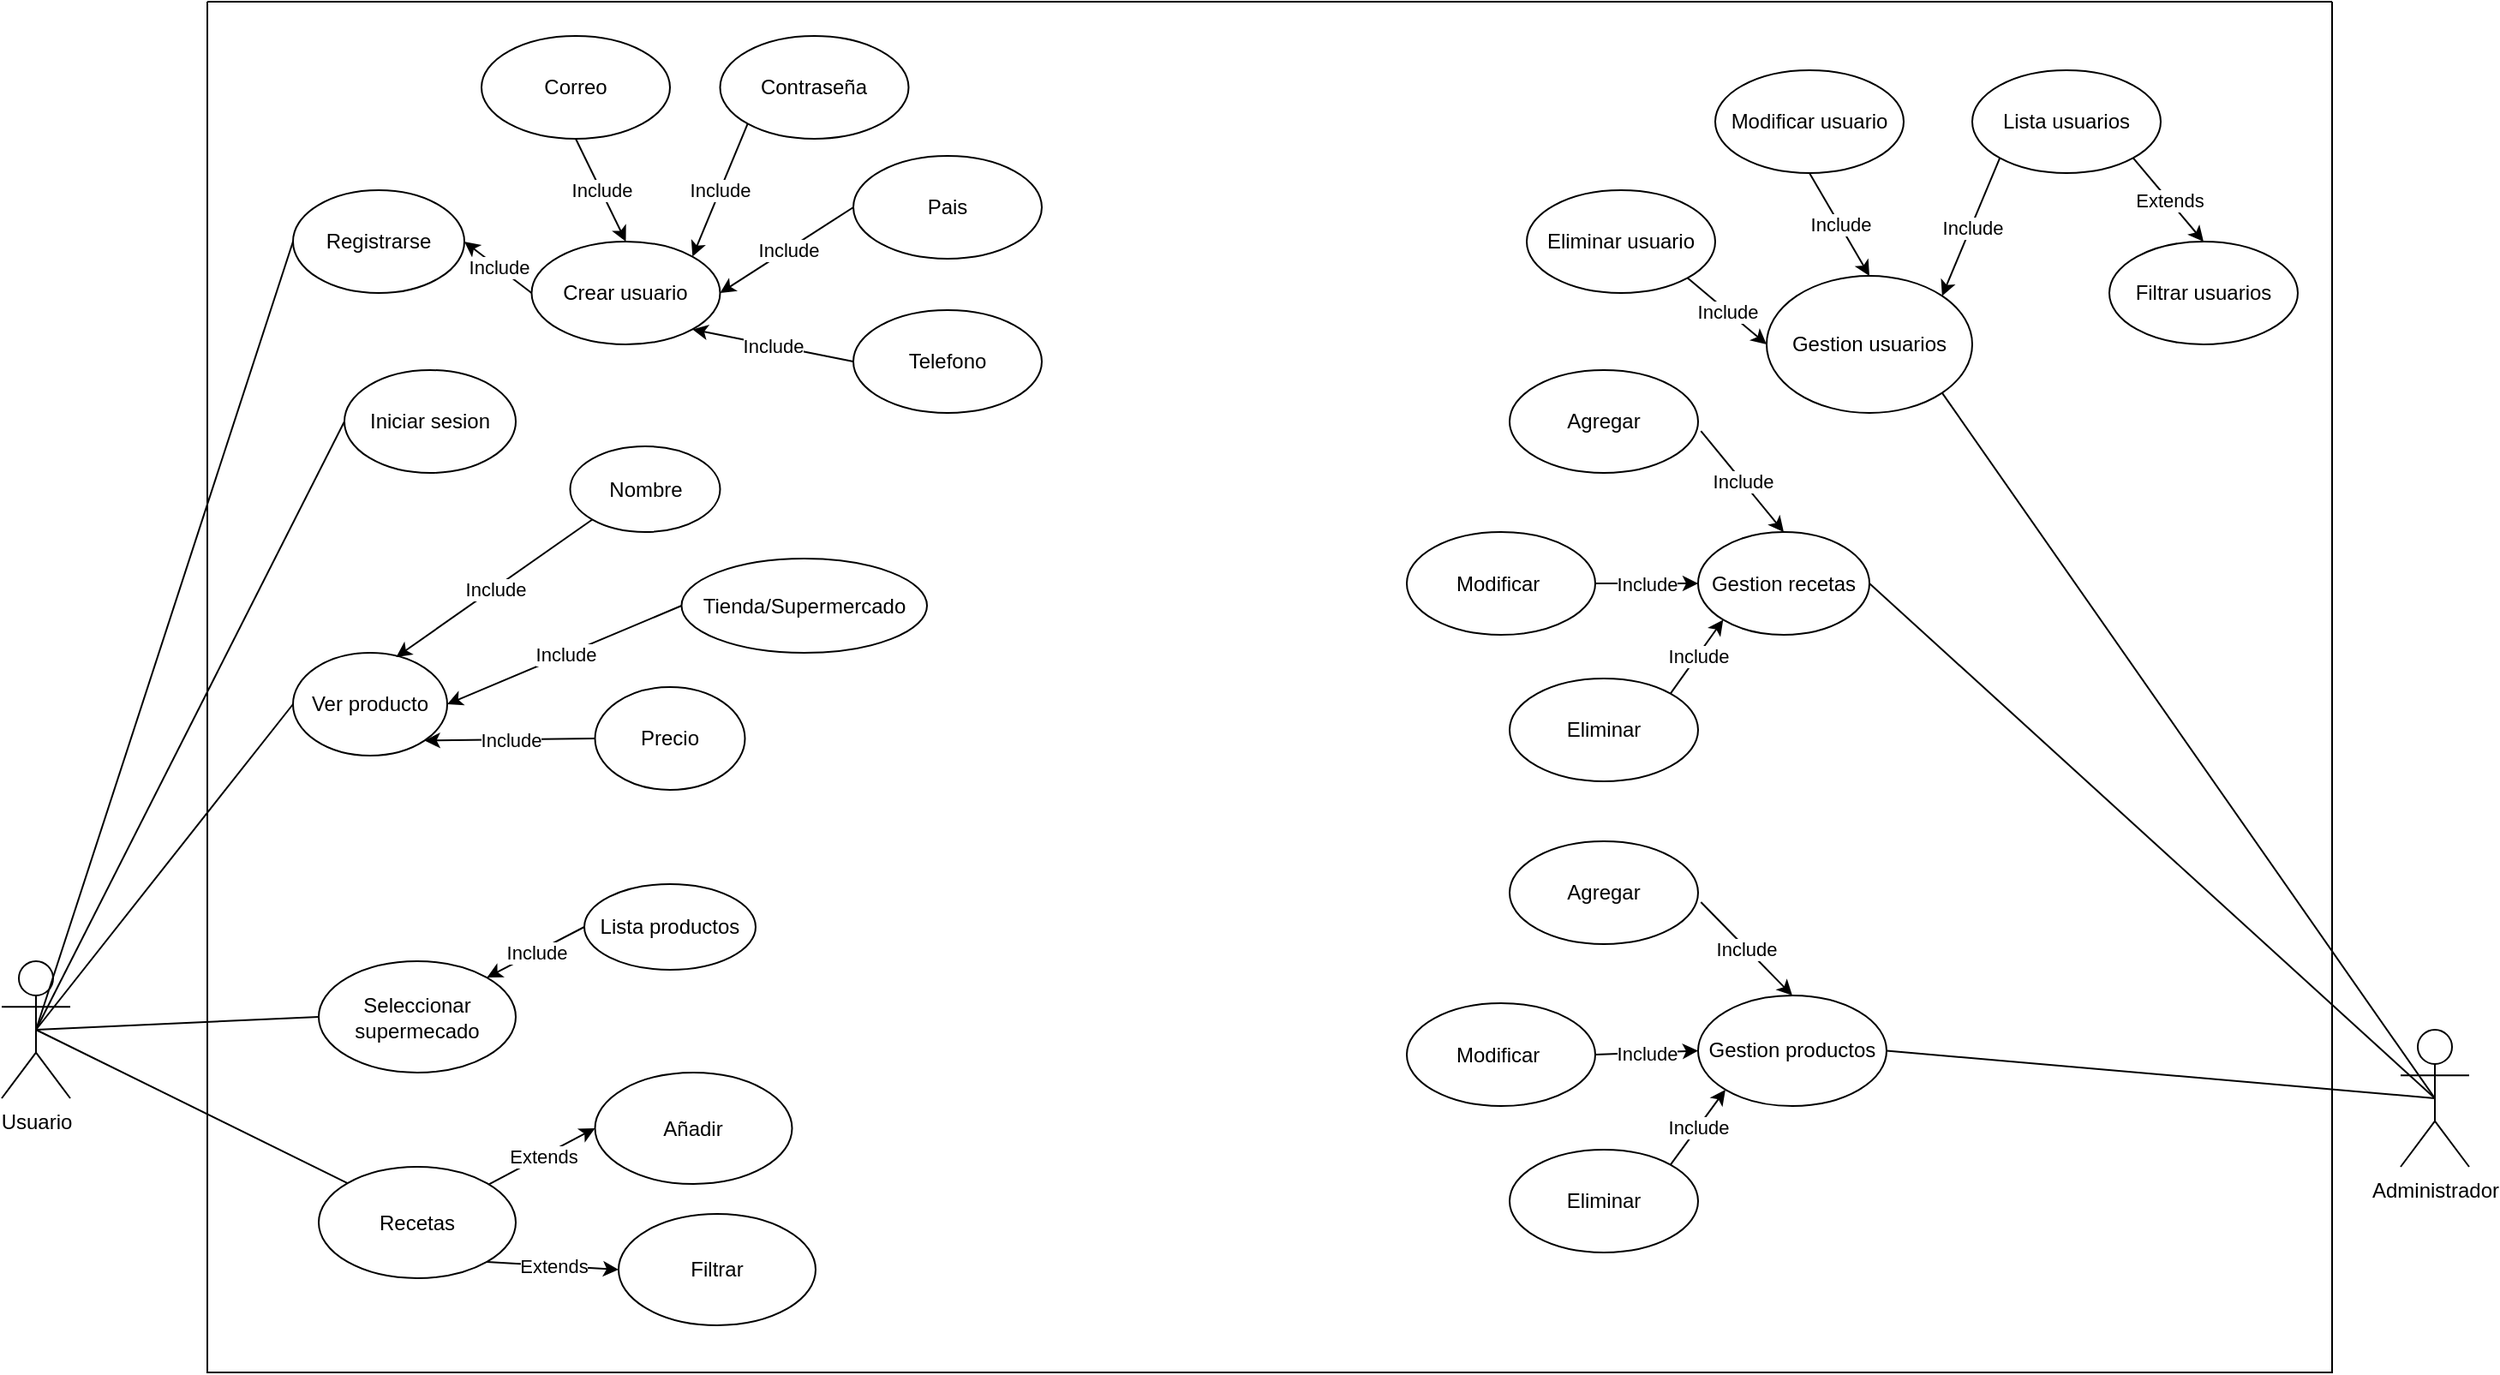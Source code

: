 <mxfile version="26.0.16">
  <diagram name="digrama-casos-uso" id="cVmgFsg3Rx5wpn8s-_xm">
    <mxGraphModel dx="1687" dy="1384" grid="1" gridSize="10" guides="1" tooltips="1" connect="1" arrows="1" fold="1" page="0" pageScale="1" pageWidth="827" pageHeight="1169" math="0" shadow="0">
      <root>
        <mxCell id="0" />
        <mxCell id="1" parent="0" />
        <mxCell id="en6OQ1vkhQpd69jf1zTb-2" value="" style="swimlane;startSize=0;" parent="1" vertex="1">
          <mxGeometry x="200" y="-240" width="1240" height="800" as="geometry" />
        </mxCell>
        <mxCell id="en6OQ1vkhQpd69jf1zTb-5" value="Ver producto" style="ellipse;whiteSpace=wrap;html=1;" parent="en6OQ1vkhQpd69jf1zTb-2" vertex="1">
          <mxGeometry x="50" y="380" width="90" height="60" as="geometry" />
        </mxCell>
        <mxCell id="en6OQ1vkhQpd69jf1zTb-7" value="Nombre" style="ellipse;whiteSpace=wrap;html=1;" parent="en6OQ1vkhQpd69jf1zTb-2" vertex="1">
          <mxGeometry x="211.75" y="259.5" width="87.5" height="50" as="geometry" />
        </mxCell>
        <mxCell id="en6OQ1vkhQpd69jf1zTb-11" value="Gestion recetas" style="ellipse;whiteSpace=wrap;html=1;" parent="en6OQ1vkhQpd69jf1zTb-2" vertex="1">
          <mxGeometry x="870" y="309.5" width="100" height="60" as="geometry" />
        </mxCell>
        <mxCell id="en6OQ1vkhQpd69jf1zTb-12" value="Agregar" style="ellipse;whiteSpace=wrap;html=1;" parent="en6OQ1vkhQpd69jf1zTb-2" vertex="1">
          <mxGeometry x="760" y="215" width="110" height="60" as="geometry" />
        </mxCell>
        <mxCell id="en6OQ1vkhQpd69jf1zTb-13" value="Modificar&amp;nbsp;" style="ellipse;whiteSpace=wrap;html=1;" parent="en6OQ1vkhQpd69jf1zTb-2" vertex="1">
          <mxGeometry x="700" y="309.5" width="110" height="60" as="geometry" />
        </mxCell>
        <mxCell id="en6OQ1vkhQpd69jf1zTb-14" value="Eliminar" style="ellipse;whiteSpace=wrap;html=1;" parent="en6OQ1vkhQpd69jf1zTb-2" vertex="1">
          <mxGeometry x="760" y="395" width="110" height="60" as="geometry" />
        </mxCell>
        <mxCell id="en6OQ1vkhQpd69jf1zTb-16" value="" style="endArrow=classic;html=1;rounded=0;exitX=1.015;exitY=0.592;exitDx=0;exitDy=0;exitPerimeter=0;entryX=0.5;entryY=0;entryDx=0;entryDy=0;" parent="en6OQ1vkhQpd69jf1zTb-2" source="en6OQ1vkhQpd69jf1zTb-12" target="en6OQ1vkhQpd69jf1zTb-11" edge="1">
          <mxGeometry relative="1" as="geometry">
            <mxPoint x="890" y="185" as="sourcePoint" />
            <mxPoint x="990" y="185" as="targetPoint" />
          </mxGeometry>
        </mxCell>
        <mxCell id="en6OQ1vkhQpd69jf1zTb-17" value="Include" style="edgeLabel;resizable=0;html=1;;align=center;verticalAlign=middle;" parent="en6OQ1vkhQpd69jf1zTb-16" connectable="0" vertex="1">
          <mxGeometry relative="1" as="geometry" />
        </mxCell>
        <mxCell id="en6OQ1vkhQpd69jf1zTb-19" value="" style="endArrow=classic;html=1;rounded=0;exitX=1;exitY=0.5;exitDx=0;exitDy=0;entryX=0;entryY=0.5;entryDx=0;entryDy=0;" parent="en6OQ1vkhQpd69jf1zTb-2" source="en6OQ1vkhQpd69jf1zTb-13" target="en6OQ1vkhQpd69jf1zTb-11" edge="1">
          <mxGeometry relative="1" as="geometry">
            <mxPoint x="870" y="355" as="sourcePoint" />
            <mxPoint x="918" y="414" as="targetPoint" />
          </mxGeometry>
        </mxCell>
        <mxCell id="en6OQ1vkhQpd69jf1zTb-20" value="Include" style="edgeLabel;resizable=0;html=1;;align=center;verticalAlign=middle;" parent="en6OQ1vkhQpd69jf1zTb-19" connectable="0" vertex="1">
          <mxGeometry relative="1" as="geometry" />
        </mxCell>
        <mxCell id="en6OQ1vkhQpd69jf1zTb-21" value="" style="endArrow=classic;html=1;rounded=0;exitX=1;exitY=0;exitDx=0;exitDy=0;entryX=0;entryY=1;entryDx=0;entryDy=0;" parent="en6OQ1vkhQpd69jf1zTb-2" source="en6OQ1vkhQpd69jf1zTb-14" target="en6OQ1vkhQpd69jf1zTb-11" edge="1">
          <mxGeometry relative="1" as="geometry">
            <mxPoint x="892" y="271" as="sourcePoint" />
            <mxPoint x="940" y="330" as="targetPoint" />
          </mxGeometry>
        </mxCell>
        <mxCell id="en6OQ1vkhQpd69jf1zTb-22" value="Include" style="edgeLabel;resizable=0;html=1;;align=center;verticalAlign=middle;" parent="en6OQ1vkhQpd69jf1zTb-21" connectable="0" vertex="1">
          <mxGeometry relative="1" as="geometry" />
        </mxCell>
        <mxCell id="en6OQ1vkhQpd69jf1zTb-25" value="Gestion usuarios" style="ellipse;whiteSpace=wrap;html=1;" parent="en6OQ1vkhQpd69jf1zTb-2" vertex="1">
          <mxGeometry x="910" y="160" width="120" height="80" as="geometry" />
        </mxCell>
        <mxCell id="en6OQ1vkhQpd69jf1zTb-30" value="Iniciar sesion" style="ellipse;whiteSpace=wrap;html=1;" parent="en6OQ1vkhQpd69jf1zTb-2" vertex="1">
          <mxGeometry x="80" y="215" width="100" height="60" as="geometry" />
        </mxCell>
        <mxCell id="en6OQ1vkhQpd69jf1zTb-23" value="Registrarse" style="ellipse;whiteSpace=wrap;html=1;" parent="en6OQ1vkhQpd69jf1zTb-2" vertex="1">
          <mxGeometry x="50" y="110" width="100" height="60" as="geometry" />
        </mxCell>
        <mxCell id="en6OQ1vkhQpd69jf1zTb-26" value="Crear usuario" style="ellipse;whiteSpace=wrap;html=1;" parent="en6OQ1vkhQpd69jf1zTb-2" vertex="1">
          <mxGeometry x="189.25" y="140" width="110" height="60" as="geometry" />
        </mxCell>
        <mxCell id="en6OQ1vkhQpd69jf1zTb-28" value="" style="endArrow=classic;html=1;rounded=0;exitX=0;exitY=0.5;exitDx=0;exitDy=0;entryX=1;entryY=0.5;entryDx=0;entryDy=0;" parent="en6OQ1vkhQpd69jf1zTb-2" source="en6OQ1vkhQpd69jf1zTb-26" target="en6OQ1vkhQpd69jf1zTb-23" edge="1">
          <mxGeometry relative="1" as="geometry">
            <mxPoint x="184.5" y="240" as="sourcePoint" />
            <mxPoint x="160" y="140" as="targetPoint" />
          </mxGeometry>
        </mxCell>
        <mxCell id="en6OQ1vkhQpd69jf1zTb-29" value="Include" style="edgeLabel;resizable=0;html=1;;align=center;verticalAlign=middle;" parent="en6OQ1vkhQpd69jf1zTb-28" connectable="0" vertex="1">
          <mxGeometry relative="1" as="geometry" />
        </mxCell>
        <mxCell id="en6OQ1vkhQpd69jf1zTb-33" value="Modificar usuario" style="ellipse;whiteSpace=wrap;html=1;" parent="en6OQ1vkhQpd69jf1zTb-2" vertex="1">
          <mxGeometry x="880" y="40" width="110" height="60" as="geometry" />
        </mxCell>
        <mxCell id="en6OQ1vkhQpd69jf1zTb-34" value="Eliminar usuario" style="ellipse;whiteSpace=wrap;html=1;" parent="en6OQ1vkhQpd69jf1zTb-2" vertex="1">
          <mxGeometry x="770" y="110" width="110" height="60" as="geometry" />
        </mxCell>
        <mxCell id="en6OQ1vkhQpd69jf1zTb-35" value="" style="endArrow=classic;html=1;rounded=0;exitX=1;exitY=1;exitDx=0;exitDy=0;entryX=0;entryY=0.5;entryDx=0;entryDy=0;" parent="en6OQ1vkhQpd69jf1zTb-2" source="en6OQ1vkhQpd69jf1zTb-34" target="en6OQ1vkhQpd69jf1zTb-25" edge="1">
          <mxGeometry relative="1" as="geometry">
            <mxPoint x="842" y="276" as="sourcePoint" />
            <mxPoint x="890" y="335" as="targetPoint" />
          </mxGeometry>
        </mxCell>
        <mxCell id="en6OQ1vkhQpd69jf1zTb-36" value="Include" style="edgeLabel;resizable=0;html=1;;align=center;verticalAlign=middle;" parent="en6OQ1vkhQpd69jf1zTb-35" connectable="0" vertex="1">
          <mxGeometry relative="1" as="geometry" />
        </mxCell>
        <mxCell id="en6OQ1vkhQpd69jf1zTb-37" value="" style="endArrow=classic;html=1;rounded=0;exitX=0.5;exitY=1;exitDx=0;exitDy=0;entryX=0.5;entryY=0;entryDx=0;entryDy=0;" parent="en6OQ1vkhQpd69jf1zTb-2" source="en6OQ1vkhQpd69jf1zTb-33" target="en6OQ1vkhQpd69jf1zTb-25" edge="1">
          <mxGeometry relative="1" as="geometry">
            <mxPoint x="852" y="286" as="sourcePoint" />
            <mxPoint x="900" y="345" as="targetPoint" />
          </mxGeometry>
        </mxCell>
        <mxCell id="en6OQ1vkhQpd69jf1zTb-38" value="Include" style="edgeLabel;resizable=0;html=1;;align=center;verticalAlign=middle;" parent="en6OQ1vkhQpd69jf1zTb-37" connectable="0" vertex="1">
          <mxGeometry relative="1" as="geometry" />
        </mxCell>
        <mxCell id="en6OQ1vkhQpd69jf1zTb-80" value="Lista usuarios" style="ellipse;whiteSpace=wrap;html=1;" parent="en6OQ1vkhQpd69jf1zTb-2" vertex="1">
          <mxGeometry x="1030" y="40" width="110" height="60" as="geometry" />
        </mxCell>
        <mxCell id="en6OQ1vkhQpd69jf1zTb-81" value="" style="endArrow=classic;html=1;rounded=0;exitX=0;exitY=1;exitDx=0;exitDy=0;entryX=1;entryY=0;entryDx=0;entryDy=0;" parent="en6OQ1vkhQpd69jf1zTb-2" source="en6OQ1vkhQpd69jf1zTb-80" target="en6OQ1vkhQpd69jf1zTb-25" edge="1">
          <mxGeometry relative="1" as="geometry">
            <mxPoint x="945" y="110" as="sourcePoint" />
            <mxPoint x="980" y="170" as="targetPoint" />
          </mxGeometry>
        </mxCell>
        <mxCell id="en6OQ1vkhQpd69jf1zTb-82" value="Include" style="edgeLabel;resizable=0;html=1;;align=center;verticalAlign=middle;" parent="en6OQ1vkhQpd69jf1zTb-81" connectable="0" vertex="1">
          <mxGeometry relative="1" as="geometry" />
        </mxCell>
        <mxCell id="en6OQ1vkhQpd69jf1zTb-83" value="Filtrar usuarios" style="ellipse;whiteSpace=wrap;html=1;" parent="en6OQ1vkhQpd69jf1zTb-2" vertex="1">
          <mxGeometry x="1110" y="140" width="110" height="60" as="geometry" />
        </mxCell>
        <mxCell id="en6OQ1vkhQpd69jf1zTb-84" value="" style="endArrow=classic;html=1;rounded=0;exitX=1;exitY=1;exitDx=0;exitDy=0;entryX=0.5;entryY=0;entryDx=0;entryDy=0;" parent="en6OQ1vkhQpd69jf1zTb-2" source="en6OQ1vkhQpd69jf1zTb-80" target="en6OQ1vkhQpd69jf1zTb-83" edge="1">
          <mxGeometry relative="1" as="geometry">
            <mxPoint x="1056" y="101" as="sourcePoint" />
            <mxPoint x="1022" y="182" as="targetPoint" />
          </mxGeometry>
        </mxCell>
        <mxCell id="en6OQ1vkhQpd69jf1zTb-85" value="Extends" style="edgeLabel;resizable=0;html=1;;align=center;verticalAlign=middle;" parent="en6OQ1vkhQpd69jf1zTb-84" connectable="0" vertex="1">
          <mxGeometry relative="1" as="geometry" />
        </mxCell>
        <mxCell id="KXxqBj54iLF5H491kml4-2" value="Correo" style="ellipse;whiteSpace=wrap;html=1;" vertex="1" parent="en6OQ1vkhQpd69jf1zTb-2">
          <mxGeometry x="160" y="20" width="110" height="60" as="geometry" />
        </mxCell>
        <mxCell id="KXxqBj54iLF5H491kml4-3" value="" style="endArrow=classic;html=1;rounded=0;exitX=0.5;exitY=1;exitDx=0;exitDy=0;entryX=0.5;entryY=0;entryDx=0;entryDy=0;" edge="1" parent="en6OQ1vkhQpd69jf1zTb-2" source="KXxqBj54iLF5H491kml4-2" target="en6OQ1vkhQpd69jf1zTb-26">
          <mxGeometry relative="1" as="geometry">
            <mxPoint x="231" y="150" as="sourcePoint" />
            <mxPoint x="160" y="150" as="targetPoint" />
          </mxGeometry>
        </mxCell>
        <mxCell id="KXxqBj54iLF5H491kml4-4" value="Include" style="edgeLabel;resizable=0;html=1;;align=center;verticalAlign=middle;" connectable="0" vertex="1" parent="KXxqBj54iLF5H491kml4-3">
          <mxGeometry relative="1" as="geometry" />
        </mxCell>
        <mxCell id="KXxqBj54iLF5H491kml4-5" value="Contraseña" style="ellipse;whiteSpace=wrap;html=1;" vertex="1" parent="en6OQ1vkhQpd69jf1zTb-2">
          <mxGeometry x="299.25" y="20" width="110" height="60" as="geometry" />
        </mxCell>
        <mxCell id="KXxqBj54iLF5H491kml4-6" value="" style="endArrow=classic;html=1;rounded=0;exitX=0;exitY=1;exitDx=0;exitDy=0;entryX=1;entryY=0;entryDx=0;entryDy=0;" edge="1" parent="en6OQ1vkhQpd69jf1zTb-2" source="KXxqBj54iLF5H491kml4-5" target="en6OQ1vkhQpd69jf1zTb-26">
          <mxGeometry relative="1" as="geometry">
            <mxPoint x="264" y="71" as="sourcePoint" />
            <mxPoint x="286" y="120" as="targetPoint" />
          </mxGeometry>
        </mxCell>
        <mxCell id="KXxqBj54iLF5H491kml4-7" value="Include" style="edgeLabel;resizable=0;html=1;;align=center;verticalAlign=middle;" connectable="0" vertex="1" parent="KXxqBj54iLF5H491kml4-6">
          <mxGeometry relative="1" as="geometry" />
        </mxCell>
        <mxCell id="KXxqBj54iLF5H491kml4-8" value="Pais" style="ellipse;whiteSpace=wrap;html=1;" vertex="1" parent="en6OQ1vkhQpd69jf1zTb-2">
          <mxGeometry x="377" y="90" width="110" height="60" as="geometry" />
        </mxCell>
        <mxCell id="KXxqBj54iLF5H491kml4-9" value="" style="endArrow=classic;html=1;rounded=0;exitX=0;exitY=0.5;exitDx=0;exitDy=0;entryX=1;entryY=0.5;entryDx=0;entryDy=0;" edge="1" parent="en6OQ1vkhQpd69jf1zTb-2" source="KXxqBj54iLF5H491kml4-8" target="en6OQ1vkhQpd69jf1zTb-26">
          <mxGeometry relative="1" as="geometry">
            <mxPoint x="336" y="71" as="sourcePoint" />
            <mxPoint x="293" y="159" as="targetPoint" />
          </mxGeometry>
        </mxCell>
        <mxCell id="KXxqBj54iLF5H491kml4-10" value="Include" style="edgeLabel;resizable=0;html=1;;align=center;verticalAlign=middle;" connectable="0" vertex="1" parent="KXxqBj54iLF5H491kml4-9">
          <mxGeometry relative="1" as="geometry" />
        </mxCell>
        <mxCell id="KXxqBj54iLF5H491kml4-11" value="Telefono" style="ellipse;whiteSpace=wrap;html=1;" vertex="1" parent="en6OQ1vkhQpd69jf1zTb-2">
          <mxGeometry x="377" y="180" width="110" height="60" as="geometry" />
        </mxCell>
        <mxCell id="KXxqBj54iLF5H491kml4-12" value="" style="endArrow=classic;html=1;rounded=0;exitX=0;exitY=0.5;exitDx=0;exitDy=0;entryX=1;entryY=1;entryDx=0;entryDy=0;" edge="1" parent="en6OQ1vkhQpd69jf1zTb-2" source="KXxqBj54iLF5H491kml4-11" target="en6OQ1vkhQpd69jf1zTb-26">
          <mxGeometry relative="1" as="geometry">
            <mxPoint x="387" y="120" as="sourcePoint" />
            <mxPoint x="309" y="180" as="targetPoint" />
          </mxGeometry>
        </mxCell>
        <mxCell id="KXxqBj54iLF5H491kml4-13" value="Include" style="edgeLabel;resizable=0;html=1;;align=center;verticalAlign=middle;" connectable="0" vertex="1" parent="KXxqBj54iLF5H491kml4-12">
          <mxGeometry relative="1" as="geometry" />
        </mxCell>
        <mxCell id="KXxqBj54iLF5H491kml4-14" value="" style="endArrow=classic;html=1;rounded=0;exitX=0;exitY=1;exitDx=0;exitDy=0;entryX=0.669;entryY=0.042;entryDx=0;entryDy=0;entryPerimeter=0;" edge="1" parent="en6OQ1vkhQpd69jf1zTb-2" source="en6OQ1vkhQpd69jf1zTb-7" target="en6OQ1vkhQpd69jf1zTb-5">
          <mxGeometry relative="1" as="geometry">
            <mxPoint x="387" y="220" as="sourcePoint" />
            <mxPoint x="293" y="201" as="targetPoint" />
          </mxGeometry>
        </mxCell>
        <mxCell id="KXxqBj54iLF5H491kml4-15" value="Include" style="edgeLabel;resizable=0;html=1;;align=center;verticalAlign=middle;" connectable="0" vertex="1" parent="KXxqBj54iLF5H491kml4-14">
          <mxGeometry relative="1" as="geometry" />
        </mxCell>
        <mxCell id="KXxqBj54iLF5H491kml4-97" value="Tienda/Supermercado" style="ellipse;whiteSpace=wrap;html=1;" vertex="1" parent="en6OQ1vkhQpd69jf1zTb-2">
          <mxGeometry x="276.75" y="325" width="143.25" height="55" as="geometry" />
        </mxCell>
        <mxCell id="KXxqBj54iLF5H491kml4-98" value="Precio" style="ellipse;whiteSpace=wrap;html=1;" vertex="1" parent="en6OQ1vkhQpd69jf1zTb-2">
          <mxGeometry x="226.25" y="400" width="87.5" height="60" as="geometry" />
        </mxCell>
        <mxCell id="KXxqBj54iLF5H491kml4-99" value="" style="endArrow=classic;html=1;rounded=0;exitX=0;exitY=0.5;exitDx=0;exitDy=0;entryX=1;entryY=0.5;entryDx=0;entryDy=0;" edge="1" parent="en6OQ1vkhQpd69jf1zTb-2" source="KXxqBj54iLF5H491kml4-97" target="en6OQ1vkhQpd69jf1zTb-5">
          <mxGeometry relative="1" as="geometry">
            <mxPoint x="387" y="220" as="sourcePoint" />
            <mxPoint x="293" y="201" as="targetPoint" />
          </mxGeometry>
        </mxCell>
        <mxCell id="KXxqBj54iLF5H491kml4-100" value="Include" style="edgeLabel;resizable=0;html=1;;align=center;verticalAlign=middle;" connectable="0" vertex="1" parent="KXxqBj54iLF5H491kml4-99">
          <mxGeometry relative="1" as="geometry" />
        </mxCell>
        <mxCell id="KXxqBj54iLF5H491kml4-101" value="" style="endArrow=classic;html=1;rounded=0;exitX=0;exitY=0.5;exitDx=0;exitDy=0;entryX=1;entryY=1;entryDx=0;entryDy=0;" edge="1" parent="en6OQ1vkhQpd69jf1zTb-2" source="KXxqBj54iLF5H491kml4-98" target="en6OQ1vkhQpd69jf1zTb-5">
          <mxGeometry relative="1" as="geometry">
            <mxPoint x="287" y="360" as="sourcePoint" />
            <mxPoint x="199" y="375" as="targetPoint" />
          </mxGeometry>
        </mxCell>
        <mxCell id="KXxqBj54iLF5H491kml4-102" value="Include" style="edgeLabel;resizable=0;html=1;;align=center;verticalAlign=middle;" connectable="0" vertex="1" parent="KXxqBj54iLF5H491kml4-101">
          <mxGeometry relative="1" as="geometry" />
        </mxCell>
        <mxCell id="KXxqBj54iLF5H491kml4-103" value="Seleccionar supermecado" style="ellipse;whiteSpace=wrap;html=1;" vertex="1" parent="en6OQ1vkhQpd69jf1zTb-2">
          <mxGeometry x="65" y="560" width="115" height="65" as="geometry" />
        </mxCell>
        <mxCell id="KXxqBj54iLF5H491kml4-105" value="Lista productos" style="ellipse;whiteSpace=wrap;html=1;" vertex="1" parent="en6OQ1vkhQpd69jf1zTb-2">
          <mxGeometry x="220" y="515" width="100" height="50" as="geometry" />
        </mxCell>
        <mxCell id="KXxqBj54iLF5H491kml4-106" value="" style="endArrow=classic;html=1;rounded=0;exitX=0;exitY=0.5;exitDx=0;exitDy=0;entryX=1;entryY=0;entryDx=0;entryDy=0;" edge="1" parent="en6OQ1vkhQpd69jf1zTb-2" source="KXxqBj54iLF5H491kml4-105" target="KXxqBj54iLF5H491kml4-103">
          <mxGeometry relative="1" as="geometry">
            <mxPoint x="250" y="435" as="sourcePoint" />
            <mxPoint x="167" y="431" as="targetPoint" />
          </mxGeometry>
        </mxCell>
        <mxCell id="KXxqBj54iLF5H491kml4-107" value="Include" style="edgeLabel;resizable=0;html=1;;align=center;verticalAlign=middle;" connectable="0" vertex="1" parent="KXxqBj54iLF5H491kml4-106">
          <mxGeometry relative="1" as="geometry" />
        </mxCell>
        <mxCell id="KXxqBj54iLF5H491kml4-109" value="Recetas" style="ellipse;whiteSpace=wrap;html=1;" vertex="1" parent="en6OQ1vkhQpd69jf1zTb-2">
          <mxGeometry x="65" y="680" width="115" height="65" as="geometry" />
        </mxCell>
        <mxCell id="KXxqBj54iLF5H491kml4-111" value="Añadir" style="ellipse;whiteSpace=wrap;html=1;" vertex="1" parent="en6OQ1vkhQpd69jf1zTb-2">
          <mxGeometry x="226.25" y="625" width="115" height="65" as="geometry" />
        </mxCell>
        <mxCell id="KXxqBj54iLF5H491kml4-112" value="Filtrar" style="ellipse;whiteSpace=wrap;html=1;" vertex="1" parent="en6OQ1vkhQpd69jf1zTb-2">
          <mxGeometry x="240" y="707.5" width="115" height="65" as="geometry" />
        </mxCell>
        <mxCell id="KXxqBj54iLF5H491kml4-113" value="" style="endArrow=classic;html=1;rounded=0;entryX=0;entryY=0.5;entryDx=0;entryDy=0;" edge="1" parent="en6OQ1vkhQpd69jf1zTb-2" source="KXxqBj54iLF5H491kml4-109" target="KXxqBj54iLF5H491kml4-111">
          <mxGeometry relative="1" as="geometry">
            <mxPoint x="1134" y="101" as="sourcePoint" />
            <mxPoint x="1175" y="150" as="targetPoint" />
          </mxGeometry>
        </mxCell>
        <mxCell id="KXxqBj54iLF5H491kml4-114" value="Extends" style="edgeLabel;resizable=0;html=1;;align=center;verticalAlign=middle;" connectable="0" vertex="1" parent="KXxqBj54iLF5H491kml4-113">
          <mxGeometry relative="1" as="geometry" />
        </mxCell>
        <mxCell id="KXxqBj54iLF5H491kml4-115" value="" style="endArrow=classic;html=1;rounded=0;entryX=0;entryY=0.5;entryDx=0;entryDy=0;exitX=1;exitY=1;exitDx=0;exitDy=0;" edge="1" parent="en6OQ1vkhQpd69jf1zTb-2" source="KXxqBj54iLF5H491kml4-109" target="KXxqBj54iLF5H491kml4-112">
          <mxGeometry relative="1" as="geometry">
            <mxPoint x="172" y="699" as="sourcePoint" />
            <mxPoint x="222" y="668" as="targetPoint" />
          </mxGeometry>
        </mxCell>
        <mxCell id="KXxqBj54iLF5H491kml4-116" value="Extends" style="edgeLabel;resizable=0;html=1;;align=center;verticalAlign=middle;" connectable="0" vertex="1" parent="KXxqBj54iLF5H491kml4-115">
          <mxGeometry relative="1" as="geometry" />
        </mxCell>
        <mxCell id="KXxqBj54iLF5H491kml4-117" value="Gestion productos" style="ellipse;whiteSpace=wrap;html=1;" vertex="1" parent="en6OQ1vkhQpd69jf1zTb-2">
          <mxGeometry x="870" y="580" width="110" height="64.5" as="geometry" />
        </mxCell>
        <mxCell id="KXxqBj54iLF5H491kml4-118" value="Agregar" style="ellipse;whiteSpace=wrap;html=1;" vertex="1" parent="en6OQ1vkhQpd69jf1zTb-2">
          <mxGeometry x="760" y="490" width="110" height="60" as="geometry" />
        </mxCell>
        <mxCell id="KXxqBj54iLF5H491kml4-119" value="Modificar&amp;nbsp;" style="ellipse;whiteSpace=wrap;html=1;" vertex="1" parent="en6OQ1vkhQpd69jf1zTb-2">
          <mxGeometry x="700" y="584.5" width="110" height="60" as="geometry" />
        </mxCell>
        <mxCell id="KXxqBj54iLF5H491kml4-120" value="Eliminar" style="ellipse;whiteSpace=wrap;html=1;" vertex="1" parent="en6OQ1vkhQpd69jf1zTb-2">
          <mxGeometry x="760" y="670" width="110" height="60" as="geometry" />
        </mxCell>
        <mxCell id="KXxqBj54iLF5H491kml4-121" value="" style="endArrow=classic;html=1;rounded=0;exitX=1.015;exitY=0.592;exitDx=0;exitDy=0;exitPerimeter=0;entryX=0.5;entryY=0;entryDx=0;entryDy=0;" edge="1" parent="en6OQ1vkhQpd69jf1zTb-2" source="KXxqBj54iLF5H491kml4-118" target="KXxqBj54iLF5H491kml4-117">
          <mxGeometry relative="1" as="geometry">
            <mxPoint x="890" y="460" as="sourcePoint" />
            <mxPoint x="990" y="460" as="targetPoint" />
          </mxGeometry>
        </mxCell>
        <mxCell id="KXxqBj54iLF5H491kml4-122" value="Include" style="edgeLabel;resizable=0;html=1;;align=center;verticalAlign=middle;" connectable="0" vertex="1" parent="KXxqBj54iLF5H491kml4-121">
          <mxGeometry relative="1" as="geometry" />
        </mxCell>
        <mxCell id="KXxqBj54iLF5H491kml4-123" value="" style="endArrow=classic;html=1;rounded=0;exitX=1;exitY=0.5;exitDx=0;exitDy=0;entryX=0;entryY=0.5;entryDx=0;entryDy=0;" edge="1" parent="en6OQ1vkhQpd69jf1zTb-2" source="KXxqBj54iLF5H491kml4-119" target="KXxqBj54iLF5H491kml4-117">
          <mxGeometry relative="1" as="geometry">
            <mxPoint x="870" y="630" as="sourcePoint" />
            <mxPoint x="918" y="689" as="targetPoint" />
          </mxGeometry>
        </mxCell>
        <mxCell id="KXxqBj54iLF5H491kml4-124" value="Include" style="edgeLabel;resizable=0;html=1;;align=center;verticalAlign=middle;" connectable="0" vertex="1" parent="KXxqBj54iLF5H491kml4-123">
          <mxGeometry relative="1" as="geometry" />
        </mxCell>
        <mxCell id="KXxqBj54iLF5H491kml4-125" value="" style="endArrow=classic;html=1;rounded=0;exitX=1;exitY=0;exitDx=0;exitDy=0;entryX=0;entryY=1;entryDx=0;entryDy=0;" edge="1" parent="en6OQ1vkhQpd69jf1zTb-2" source="KXxqBj54iLF5H491kml4-120" target="KXxqBj54iLF5H491kml4-117">
          <mxGeometry relative="1" as="geometry">
            <mxPoint x="892" y="546" as="sourcePoint" />
            <mxPoint x="940" y="605" as="targetPoint" />
          </mxGeometry>
        </mxCell>
        <mxCell id="KXxqBj54iLF5H491kml4-126" value="Include" style="edgeLabel;resizable=0;html=1;;align=center;verticalAlign=middle;" connectable="0" vertex="1" parent="KXxqBj54iLF5H491kml4-125">
          <mxGeometry relative="1" as="geometry" />
        </mxCell>
        <mxCell id="en6OQ1vkhQpd69jf1zTb-3" value="Usuario" style="shape=umlActor;verticalLabelPosition=bottom;verticalAlign=top;html=1;outlineConnect=0;" parent="1" vertex="1">
          <mxGeometry x="80" y="320" width="40" height="80" as="geometry" />
        </mxCell>
        <mxCell id="en6OQ1vkhQpd69jf1zTb-4" value="Administrador" style="shape=umlActor;verticalLabelPosition=bottom;verticalAlign=top;html=1;outlineConnect=0;" parent="1" vertex="1">
          <mxGeometry x="1480" y="360" width="40" height="80" as="geometry" />
        </mxCell>
        <mxCell id="en6OQ1vkhQpd69jf1zTb-8" value="" style="endArrow=none;html=1;rounded=0;exitX=0.5;exitY=0.5;exitDx=0;exitDy=0;exitPerimeter=0;entryX=0;entryY=0.5;entryDx=0;entryDy=0;" parent="1" source="en6OQ1vkhQpd69jf1zTb-3" target="en6OQ1vkhQpd69jf1zTb-5" edge="1">
          <mxGeometry width="50" height="50" relative="1" as="geometry">
            <mxPoint x="560" y="430" as="sourcePoint" />
            <mxPoint x="610" y="380" as="targetPoint" />
          </mxGeometry>
        </mxCell>
        <mxCell id="en6OQ1vkhQpd69jf1zTb-15" value="" style="endArrow=none;html=1;rounded=0;exitX=0.5;exitY=0.5;exitDx=0;exitDy=0;exitPerimeter=0;entryX=1;entryY=0.5;entryDx=0;entryDy=0;" parent="1" source="en6OQ1vkhQpd69jf1zTb-4" target="en6OQ1vkhQpd69jf1zTb-11" edge="1">
          <mxGeometry width="50" height="50" relative="1" as="geometry">
            <mxPoint x="560" y="430" as="sourcePoint" />
            <mxPoint x="610" y="380" as="targetPoint" />
          </mxGeometry>
        </mxCell>
        <mxCell id="en6OQ1vkhQpd69jf1zTb-24" value="" style="endArrow=none;html=1;rounded=0;exitX=0.5;exitY=0.5;exitDx=0;exitDy=0;exitPerimeter=0;entryX=0;entryY=0.5;entryDx=0;entryDy=0;" parent="1" source="en6OQ1vkhQpd69jf1zTb-3" target="en6OQ1vkhQpd69jf1zTb-23" edge="1">
          <mxGeometry width="50" height="50" relative="1" as="geometry">
            <mxPoint x="460" y="540" as="sourcePoint" />
            <mxPoint x="510" y="490" as="targetPoint" />
          </mxGeometry>
        </mxCell>
        <mxCell id="en6OQ1vkhQpd69jf1zTb-31" value="" style="endArrow=none;html=1;rounded=0;exitX=0.5;exitY=0.5;exitDx=0;exitDy=0;exitPerimeter=0;entryX=0;entryY=0.5;entryDx=0;entryDy=0;" parent="1" source="en6OQ1vkhQpd69jf1zTb-3" target="en6OQ1vkhQpd69jf1zTb-30" edge="1">
          <mxGeometry width="50" height="50" relative="1" as="geometry">
            <mxPoint x="500" y="470" as="sourcePoint" />
            <mxPoint x="550" y="420" as="targetPoint" />
          </mxGeometry>
        </mxCell>
        <mxCell id="en6OQ1vkhQpd69jf1zTb-32" value="" style="endArrow=none;html=1;rounded=0;exitX=0.5;exitY=0.5;exitDx=0;exitDy=0;exitPerimeter=0;entryX=1;entryY=1;entryDx=0;entryDy=0;" parent="1" source="en6OQ1vkhQpd69jf1zTb-4" target="en6OQ1vkhQpd69jf1zTb-25" edge="1">
          <mxGeometry width="50" height="50" relative="1" as="geometry">
            <mxPoint x="1160" y="500" as="sourcePoint" />
            <mxPoint x="930" y="445" as="targetPoint" />
          </mxGeometry>
        </mxCell>
        <mxCell id="KXxqBj54iLF5H491kml4-104" value="" style="endArrow=none;html=1;rounded=0;exitX=0.5;exitY=0.5;exitDx=0;exitDy=0;exitPerimeter=0;entryX=0;entryY=0.5;entryDx=0;entryDy=0;" edge="1" parent="1" source="en6OQ1vkhQpd69jf1zTb-3" target="KXxqBj54iLF5H491kml4-103">
          <mxGeometry width="50" height="50" relative="1" as="geometry">
            <mxPoint x="110" y="370" as="sourcePoint" />
            <mxPoint x="290" y="170" as="targetPoint" />
          </mxGeometry>
        </mxCell>
        <mxCell id="KXxqBj54iLF5H491kml4-110" value="" style="endArrow=none;html=1;rounded=0;exitX=0.5;exitY=0.5;exitDx=0;exitDy=0;exitPerimeter=0;entryX=0;entryY=0;entryDx=0;entryDy=0;" edge="1" parent="1" source="en6OQ1vkhQpd69jf1zTb-3" target="KXxqBj54iLF5H491kml4-109">
          <mxGeometry width="50" height="50" relative="1" as="geometry">
            <mxPoint x="110" y="370" as="sourcePoint" />
            <mxPoint x="275" y="363" as="targetPoint" />
          </mxGeometry>
        </mxCell>
        <mxCell id="KXxqBj54iLF5H491kml4-127" value="" style="endArrow=none;html=1;rounded=0;entryX=1;entryY=0.5;entryDx=0;entryDy=0;" edge="1" parent="1" target="KXxqBj54iLF5H491kml4-117">
          <mxGeometry width="50" height="50" relative="1" as="geometry">
            <mxPoint x="1500" y="400" as="sourcePoint" />
            <mxPoint x="1180" y="110" as="targetPoint" />
          </mxGeometry>
        </mxCell>
      </root>
    </mxGraphModel>
  </diagram>
</mxfile>
